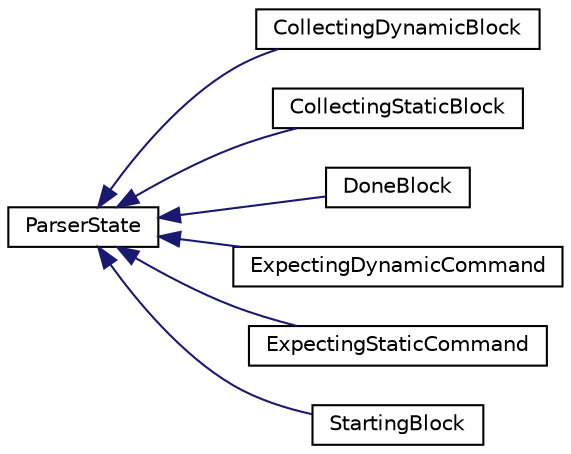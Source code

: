 digraph "Graphical Class Hierarchy"
{
 // INTERACTIVE_SVG=YES
  edge [fontname="Helvetica",fontsize="10",labelfontname="Helvetica",labelfontsize="10"];
  node [fontname="Helvetica",fontsize="10",shape=record];
  rankdir="LR";
  Node1 [label="ParserState",height=0.2,width=0.4,color="black", fillcolor="white", style="filled",URL="$class_parser_state.html"];
  Node1 -> Node2 [dir="back",color="midnightblue",fontsize="10",style="solid",fontname="Helvetica"];
  Node2 [label="CollectingDynamicBlock",height=0.2,width=0.4,color="black", fillcolor="white", style="filled",URL="$class_collecting_dynamic_block.html"];
  Node1 -> Node3 [dir="back",color="midnightblue",fontsize="10",style="solid",fontname="Helvetica"];
  Node3 [label="CollectingStaticBlock",height=0.2,width=0.4,color="black", fillcolor="white", style="filled",URL="$class_collecting_static_block.html"];
  Node1 -> Node4 [dir="back",color="midnightblue",fontsize="10",style="solid",fontname="Helvetica"];
  Node4 [label="DoneBlock",height=0.2,width=0.4,color="black", fillcolor="white", style="filled",URL="$class_done_block.html"];
  Node1 -> Node5 [dir="back",color="midnightblue",fontsize="10",style="solid",fontname="Helvetica"];
  Node5 [label="ExpectingDynamicCommand",height=0.2,width=0.4,color="black", fillcolor="white", style="filled",URL="$class_expecting_dynamic_command.html"];
  Node1 -> Node6 [dir="back",color="midnightblue",fontsize="10",style="solid",fontname="Helvetica"];
  Node6 [label="ExpectingStaticCommand",height=0.2,width=0.4,color="black", fillcolor="white", style="filled",URL="$class_expecting_static_command.html"];
  Node1 -> Node7 [dir="back",color="midnightblue",fontsize="10",style="solid",fontname="Helvetica"];
  Node7 [label="StartingBlock",height=0.2,width=0.4,color="black", fillcolor="white", style="filled",URL="$class_starting_block.html"];
}
